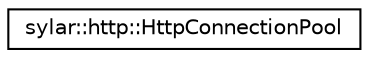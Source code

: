 digraph "类继承关系图"
{
 // LATEX_PDF_SIZE
  edge [fontname="Helvetica",fontsize="10",labelfontname="Helvetica",labelfontsize="10"];
  node [fontname="Helvetica",fontsize="10",shape=record];
  rankdir="LR";
  Node0 [label="sylar::http::HttpConnectionPool",height=0.2,width=0.4,color="black", fillcolor="white", style="filled",URL="$classsylar_1_1http_1_1HttpConnectionPool.html",tooltip=" "];
}
